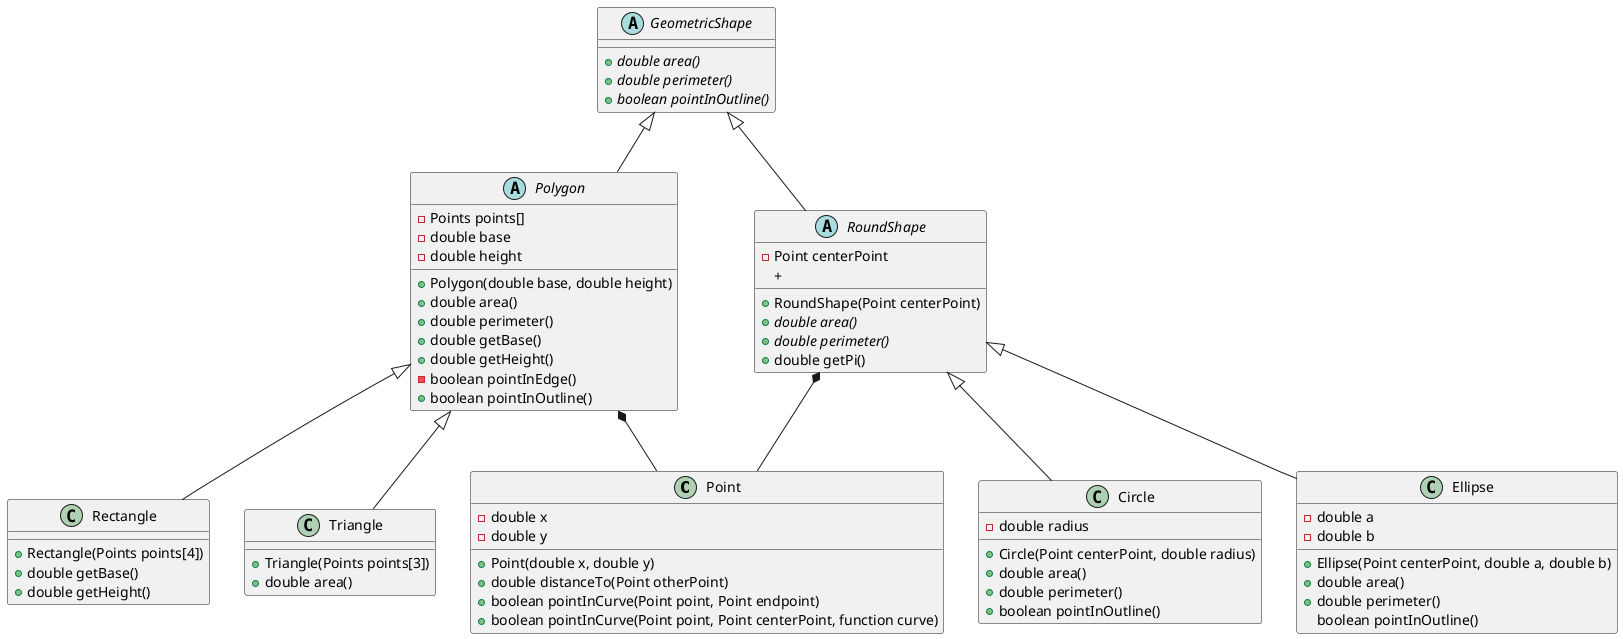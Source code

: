 @startuml
'https://plantuml.com/sequence-diagram

class Point {
    -double x
    -double y
    +Point(double x, double y)
    +double distanceTo(Point otherPoint)
    +boolean pointInCurve(Point point, Point endpoint)
    +boolean pointInCurve(Point point, Point centerPoint, function curve)
}

abstract class GeometricShape {
    +{abstract} double area()
    +{abstract} double perimeter()
    +{abstract} boolean pointInOutline()
}

abstract class Polygon {
    -Points points[]
    -double base
    -double height
    +Polygon(double base, double height)
    +double area()
    +double perimeter()
    +double getBase()
    +double getHeight()
    -boolean pointInEdge()
    +boolean pointInOutline()
}

abstract class RoundShape {
    -Point centerPoint
    +RoundShape(Point centerPoint)
    +{abstract} double area()
    +{abstract} double perimeter()
    +double getPi()
    +
}

GeometricShape <|-- Polygon
GeometricShape <|-- RoundShape
Polygon <|-- Rectangle
Polygon <|-- Triangle
RoundShape <|-- Circle
RoundShape <|-- Ellipse
RoundShape *-- Point
Polygon *-- Point

class Rectangle {
    +Rectangle(Points points[4])
    +double getBase()
    +double getHeight()
}

class Triangle {
    +Triangle(Points points[3])
    +double area()
}

class Circle {
    -double radius
    +Circle(Point centerPoint, double radius)
    +double area()
    +double perimeter()
    +boolean pointInOutline()
}

class Ellipse {
    -double a
    -double b
    +Ellipse(Point centerPoint, double a, double b)
    +double area()
    +double perimeter()
    boolean pointInOutline()
}


@enduml